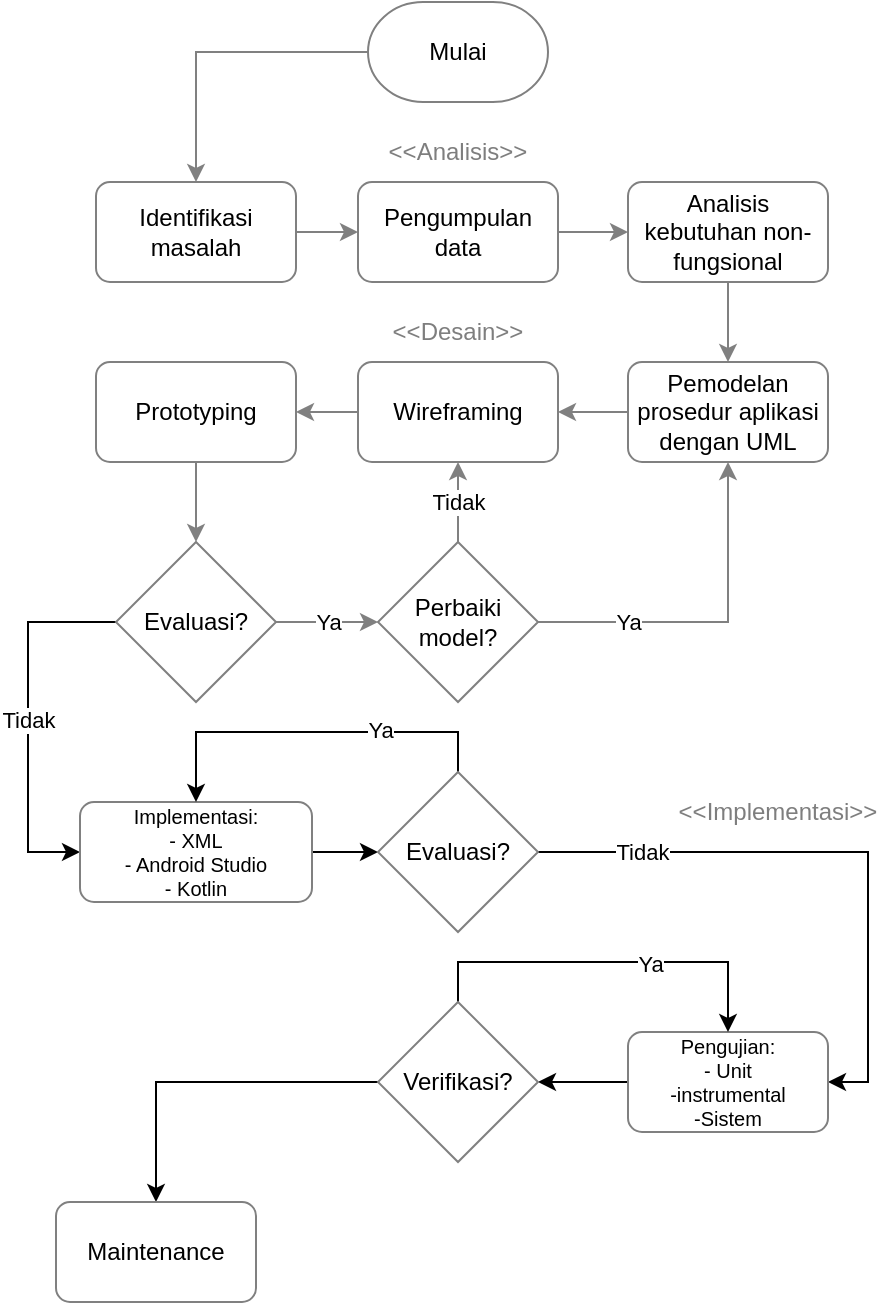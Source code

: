 <mxfile version="21.1.1" type="github">
  <diagram id="C5RBs43oDa-KdzZeNtuy" name="Page-1">
    <mxGraphModel dx="836" dy="502" grid="1" gridSize="10" guides="1" tooltips="1" connect="1" arrows="1" fold="1" page="1" pageScale="1" pageWidth="827" pageHeight="1169" math="0" shadow="0">
      <root>
        <mxCell id="WIyWlLk6GJQsqaUBKTNV-0" />
        <mxCell id="WIyWlLk6GJQsqaUBKTNV-1" parent="WIyWlLk6GJQsqaUBKTNV-0" />
        <mxCell id="ktbN5aYwxhZYsoAh1HYY-9" value="" style="edgeStyle=orthogonalEdgeStyle;rounded=0;orthogonalLoop=1;jettySize=auto;html=1;strokeColor=#808080;" edge="1" parent="WIyWlLk6GJQsqaUBKTNV-1" source="ktbN5aYwxhZYsoAh1HYY-3" target="ktbN5aYwxhZYsoAh1HYY-4">
          <mxGeometry relative="1" as="geometry" />
        </mxCell>
        <mxCell id="ktbN5aYwxhZYsoAh1HYY-3" value="Mulai" style="strokeWidth=1;html=1;shape=mxgraph.flowchart.terminator;whiteSpace=wrap;strokeColor=#808080;" vertex="1" parent="WIyWlLk6GJQsqaUBKTNV-1">
          <mxGeometry x="450" y="30" width="90" height="50" as="geometry" />
        </mxCell>
        <mxCell id="ktbN5aYwxhZYsoAh1HYY-7" value="" style="edgeStyle=orthogonalEdgeStyle;rounded=0;orthogonalLoop=1;jettySize=auto;html=1;strokeColor=#808080;" edge="1" parent="WIyWlLk6GJQsqaUBKTNV-1" source="ktbN5aYwxhZYsoAh1HYY-4" target="ktbN5aYwxhZYsoAh1HYY-6">
          <mxGeometry relative="1" as="geometry" />
        </mxCell>
        <mxCell id="ktbN5aYwxhZYsoAh1HYY-4" value="Identifikasi masalah" style="rounded=1;whiteSpace=wrap;html=1;absoluteArcSize=1;arcSize=14;strokeWidth=1;strokeColor=#808080;" vertex="1" parent="WIyWlLk6GJQsqaUBKTNV-1">
          <mxGeometry x="314" y="120" width="100" height="50" as="geometry" />
        </mxCell>
        <mxCell id="ktbN5aYwxhZYsoAh1HYY-11" value="" style="edgeStyle=orthogonalEdgeStyle;rounded=0;orthogonalLoop=1;jettySize=auto;html=1;strokeColor=#808080;" edge="1" parent="WIyWlLk6GJQsqaUBKTNV-1" source="ktbN5aYwxhZYsoAh1HYY-6" target="ktbN5aYwxhZYsoAh1HYY-10">
          <mxGeometry relative="1" as="geometry" />
        </mxCell>
        <mxCell id="ktbN5aYwxhZYsoAh1HYY-6" value="Pengumpulan data" style="rounded=1;whiteSpace=wrap;html=1;strokeColor=#808080;arcSize=14;strokeWidth=1;" vertex="1" parent="WIyWlLk6GJQsqaUBKTNV-1">
          <mxGeometry x="445" y="120" width="100" height="50" as="geometry" />
        </mxCell>
        <mxCell id="ktbN5aYwxhZYsoAh1HYY-16" value="" style="edgeStyle=orthogonalEdgeStyle;rounded=0;orthogonalLoop=1;jettySize=auto;html=1;strokeColor=#808080;" edge="1" parent="WIyWlLk6GJQsqaUBKTNV-1" source="ktbN5aYwxhZYsoAh1HYY-10" target="ktbN5aYwxhZYsoAh1HYY-15">
          <mxGeometry relative="1" as="geometry" />
        </mxCell>
        <mxCell id="ktbN5aYwxhZYsoAh1HYY-10" value="Analisis kebutuhan non-fungsional" style="rounded=1;whiteSpace=wrap;html=1;strokeColor=#808080;arcSize=14;strokeWidth=1;" vertex="1" parent="WIyWlLk6GJQsqaUBKTNV-1">
          <mxGeometry x="580" y="120" width="100" height="50" as="geometry" />
        </mxCell>
        <mxCell id="ktbN5aYwxhZYsoAh1HYY-12" value="&amp;lt;&amp;lt;Analisis&amp;gt;&amp;gt;" style="text;strokeColor=none;align=center;fillColor=none;html=1;verticalAlign=middle;whiteSpace=wrap;rounded=0;fontColor=#000000;textOpacity=50;" vertex="1" parent="WIyWlLk6GJQsqaUBKTNV-1">
          <mxGeometry x="450" y="90" width="90" height="30" as="geometry" />
        </mxCell>
        <mxCell id="ktbN5aYwxhZYsoAh1HYY-18" value="" style="edgeStyle=orthogonalEdgeStyle;rounded=0;orthogonalLoop=1;jettySize=auto;html=1;strokeColor=#808080;" edge="1" parent="WIyWlLk6GJQsqaUBKTNV-1" source="ktbN5aYwxhZYsoAh1HYY-15" target="ktbN5aYwxhZYsoAh1HYY-17">
          <mxGeometry relative="1" as="geometry" />
        </mxCell>
        <mxCell id="ktbN5aYwxhZYsoAh1HYY-15" value="Pemodelan prosedur aplikasi dengan UML" style="rounded=1;whiteSpace=wrap;html=1;strokeColor=#808080;arcSize=14;strokeWidth=1;" vertex="1" parent="WIyWlLk6GJQsqaUBKTNV-1">
          <mxGeometry x="580" y="210" width="100" height="50" as="geometry" />
        </mxCell>
        <mxCell id="ktbN5aYwxhZYsoAh1HYY-20" value="" style="edgeStyle=orthogonalEdgeStyle;rounded=0;orthogonalLoop=1;jettySize=auto;html=1;strokeColor=#808080;" edge="1" parent="WIyWlLk6GJQsqaUBKTNV-1" source="ktbN5aYwxhZYsoAh1HYY-17" target="ktbN5aYwxhZYsoAh1HYY-19">
          <mxGeometry relative="1" as="geometry" />
        </mxCell>
        <mxCell id="ktbN5aYwxhZYsoAh1HYY-17" value="Wireframing" style="rounded=1;whiteSpace=wrap;html=1;strokeColor=#808080;arcSize=14;strokeWidth=1;" vertex="1" parent="WIyWlLk6GJQsqaUBKTNV-1">
          <mxGeometry x="445" y="210" width="100" height="50" as="geometry" />
        </mxCell>
        <mxCell id="ktbN5aYwxhZYsoAh1HYY-28" value="" style="edgeStyle=orthogonalEdgeStyle;rounded=0;orthogonalLoop=1;jettySize=auto;html=1;strokeColor=#808080;" edge="1" parent="WIyWlLk6GJQsqaUBKTNV-1" source="ktbN5aYwxhZYsoAh1HYY-19" target="ktbN5aYwxhZYsoAh1HYY-27">
          <mxGeometry relative="1" as="geometry" />
        </mxCell>
        <mxCell id="ktbN5aYwxhZYsoAh1HYY-19" value="Prototyping" style="rounded=1;whiteSpace=wrap;html=1;strokeColor=#808080;arcSize=14;strokeWidth=1;" vertex="1" parent="WIyWlLk6GJQsqaUBKTNV-1">
          <mxGeometry x="314" y="210" width="100" height="50" as="geometry" />
        </mxCell>
        <mxCell id="ktbN5aYwxhZYsoAh1HYY-31" value="Ya" style="edgeStyle=orthogonalEdgeStyle;rounded=0;orthogonalLoop=1;jettySize=auto;html=1;strokeColor=#808080;" edge="1" parent="WIyWlLk6GJQsqaUBKTNV-1" source="ktbN5aYwxhZYsoAh1HYY-27" target="ktbN5aYwxhZYsoAh1HYY-30">
          <mxGeometry x="0.013" relative="1" as="geometry">
            <mxPoint as="offset" />
          </mxGeometry>
        </mxCell>
        <mxCell id="ktbN5aYwxhZYsoAh1HYY-38" value="Tidak" style="edgeStyle=orthogonalEdgeStyle;rounded=0;orthogonalLoop=1;jettySize=auto;html=1;exitX=0;exitY=0.5;exitDx=0;exitDy=0;entryX=0;entryY=0.5;entryDx=0;entryDy=0;" edge="1" parent="WIyWlLk6GJQsqaUBKTNV-1" source="ktbN5aYwxhZYsoAh1HYY-27" target="ktbN5aYwxhZYsoAh1HYY-37">
          <mxGeometry relative="1" as="geometry">
            <Array as="points">
              <mxPoint x="280" y="340" />
              <mxPoint x="280" y="455" />
            </Array>
            <mxPoint as="offset" />
          </mxGeometry>
        </mxCell>
        <mxCell id="ktbN5aYwxhZYsoAh1HYY-27" value="Evaluasi?" style="rhombus;whiteSpace=wrap;html=1;strokeColor=#808080;rounded=0;arcSize=14;strokeWidth=1;" vertex="1" parent="WIyWlLk6GJQsqaUBKTNV-1">
          <mxGeometry x="324" y="300" width="80" height="80" as="geometry" />
        </mxCell>
        <mxCell id="ktbN5aYwxhZYsoAh1HYY-32" value="Ya" style="edgeStyle=orthogonalEdgeStyle;rounded=0;orthogonalLoop=1;jettySize=auto;html=1;entryX=0.5;entryY=1;entryDx=0;entryDy=0;strokeColor=#808080;" edge="1" parent="WIyWlLk6GJQsqaUBKTNV-1" source="ktbN5aYwxhZYsoAh1HYY-30" target="ktbN5aYwxhZYsoAh1HYY-15">
          <mxGeometry x="-0.485" relative="1" as="geometry">
            <Array as="points">
              <mxPoint x="630" y="340" />
            </Array>
            <mxPoint as="offset" />
          </mxGeometry>
        </mxCell>
        <mxCell id="ktbN5aYwxhZYsoAh1HYY-33" value="Tidak" style="edgeStyle=orthogonalEdgeStyle;rounded=0;orthogonalLoop=1;jettySize=auto;html=1;entryX=0.5;entryY=1;entryDx=0;entryDy=0;strokeColor=#808080;" edge="1" parent="WIyWlLk6GJQsqaUBKTNV-1" source="ktbN5aYwxhZYsoAh1HYY-30" target="ktbN5aYwxhZYsoAh1HYY-17">
          <mxGeometry relative="1" as="geometry">
            <mxPoint as="offset" />
          </mxGeometry>
        </mxCell>
        <mxCell id="ktbN5aYwxhZYsoAh1HYY-30" value="Perbaiki model?" style="rhombus;whiteSpace=wrap;html=1;strokeColor=#808080;rounded=0;arcSize=14;strokeWidth=1;" vertex="1" parent="WIyWlLk6GJQsqaUBKTNV-1">
          <mxGeometry x="455" y="300" width="80" height="80" as="geometry" />
        </mxCell>
        <mxCell id="ktbN5aYwxhZYsoAh1HYY-34" value="&amp;lt;&amp;lt;Desain&amp;gt;&amp;gt;" style="text;strokeColor=none;align=center;fillColor=none;html=1;verticalAlign=middle;whiteSpace=wrap;rounded=0;fontColor=#000000;textOpacity=50;" vertex="1" parent="WIyWlLk6GJQsqaUBKTNV-1">
          <mxGeometry x="450" y="180" width="90" height="30" as="geometry" />
        </mxCell>
        <mxCell id="ktbN5aYwxhZYsoAh1HYY-78" value="" style="edgeStyle=orthogonalEdgeStyle;rounded=0;orthogonalLoop=1;jettySize=auto;html=1;" edge="1" parent="WIyWlLk6GJQsqaUBKTNV-1" source="ktbN5aYwxhZYsoAh1HYY-37" target="ktbN5aYwxhZYsoAh1HYY-77">
          <mxGeometry relative="1" as="geometry" />
        </mxCell>
        <mxCell id="ktbN5aYwxhZYsoAh1HYY-37" value="Implementasi:&lt;br style=&quot;font-size: 10px;&quot;&gt;- XML&lt;br style=&quot;font-size: 10px;&quot;&gt;- Android Studio&lt;br style=&quot;font-size: 10px;&quot;&gt;- Kotlin" style="rounded=1;whiteSpace=wrap;html=1;strokeColor=#808080;arcSize=14;strokeWidth=1;fontSize=10;" vertex="1" parent="WIyWlLk6GJQsqaUBKTNV-1">
          <mxGeometry x="306" y="430" width="116" height="50" as="geometry" />
        </mxCell>
        <mxCell id="ktbN5aYwxhZYsoAh1HYY-52" value="&amp;lt;&amp;lt;Implementasi&amp;gt;&amp;gt;" style="text;strokeColor=none;align=center;fillColor=none;html=1;verticalAlign=middle;whiteSpace=wrap;rounded=0;fontColor=#000000;textOpacity=50;" vertex="1" parent="WIyWlLk6GJQsqaUBKTNV-1">
          <mxGeometry x="610" y="420" width="90" height="30" as="geometry" />
        </mxCell>
        <mxCell id="ktbN5aYwxhZYsoAh1HYY-79" style="edgeStyle=orthogonalEdgeStyle;rounded=0;orthogonalLoop=1;jettySize=auto;html=1;exitX=0.5;exitY=0;exitDx=0;exitDy=0;entryX=0.5;entryY=0;entryDx=0;entryDy=0;" edge="1" parent="WIyWlLk6GJQsqaUBKTNV-1" source="ktbN5aYwxhZYsoAh1HYY-77" target="ktbN5aYwxhZYsoAh1HYY-37">
          <mxGeometry relative="1" as="geometry" />
        </mxCell>
        <mxCell id="ktbN5aYwxhZYsoAh1HYY-84" value="Ya" style="edgeLabel;html=1;align=center;verticalAlign=middle;resizable=0;points=[];" vertex="1" connectable="0" parent="ktbN5aYwxhZYsoAh1HYY-79">
          <mxGeometry x="-0.584" y="-1" relative="1" as="geometry">
            <mxPoint x="-21" as="offset" />
          </mxGeometry>
        </mxCell>
        <mxCell id="ktbN5aYwxhZYsoAh1HYY-81" value="" style="edgeStyle=orthogonalEdgeStyle;rounded=0;orthogonalLoop=1;jettySize=auto;html=1;entryX=1;entryY=0.5;entryDx=0;entryDy=0;" edge="1" parent="WIyWlLk6GJQsqaUBKTNV-1" source="ktbN5aYwxhZYsoAh1HYY-77" target="ktbN5aYwxhZYsoAh1HYY-80">
          <mxGeometry relative="1" as="geometry" />
        </mxCell>
        <mxCell id="ktbN5aYwxhZYsoAh1HYY-82" value="Tidak" style="edgeLabel;html=1;align=center;verticalAlign=middle;resizable=0;points=[];" vertex="1" connectable="0" parent="ktbN5aYwxhZYsoAh1HYY-81">
          <mxGeometry x="-0.656" y="-3" relative="1" as="geometry">
            <mxPoint y="-3" as="offset" />
          </mxGeometry>
        </mxCell>
        <mxCell id="ktbN5aYwxhZYsoAh1HYY-77" value="Evaluasi?" style="rhombus;whiteSpace=wrap;html=1;fontSize=12;strokeColor=#808080;rounded=0;arcSize=14;strokeWidth=1;" vertex="1" parent="WIyWlLk6GJQsqaUBKTNV-1">
          <mxGeometry x="455" y="415" width="80" height="80" as="geometry" />
        </mxCell>
        <mxCell id="ktbN5aYwxhZYsoAh1HYY-86" value="" style="edgeStyle=orthogonalEdgeStyle;rounded=0;orthogonalLoop=1;jettySize=auto;html=1;" edge="1" parent="WIyWlLk6GJQsqaUBKTNV-1" source="ktbN5aYwxhZYsoAh1HYY-80" target="ktbN5aYwxhZYsoAh1HYY-85">
          <mxGeometry relative="1" as="geometry" />
        </mxCell>
        <mxCell id="ktbN5aYwxhZYsoAh1HYY-80" value="Pengujian:&lt;br style=&quot;font-size: 10px;&quot;&gt;- Unit&lt;br style=&quot;font-size: 10px;&quot;&gt;-instrumental&lt;br style=&quot;font-size: 10px;&quot;&gt;-Sistem" style="whiteSpace=wrap;html=1;strokeColor=#808080;rounded=1;arcSize=14;strokeWidth=1;fontSize=10;" vertex="1" parent="WIyWlLk6GJQsqaUBKTNV-1">
          <mxGeometry x="580" y="545" width="100" height="50" as="geometry" />
        </mxCell>
        <mxCell id="ktbN5aYwxhZYsoAh1HYY-87" style="edgeStyle=orthogonalEdgeStyle;rounded=0;orthogonalLoop=1;jettySize=auto;html=1;exitX=0.5;exitY=0;exitDx=0;exitDy=0;entryX=0.5;entryY=0;entryDx=0;entryDy=0;" edge="1" parent="WIyWlLk6GJQsqaUBKTNV-1" source="ktbN5aYwxhZYsoAh1HYY-85" target="ktbN5aYwxhZYsoAh1HYY-80">
          <mxGeometry relative="1" as="geometry" />
        </mxCell>
        <mxCell id="ktbN5aYwxhZYsoAh1HYY-88" value="Ya" style="edgeLabel;html=1;align=center;verticalAlign=middle;resizable=0;points=[];" vertex="1" connectable="0" parent="ktbN5aYwxhZYsoAh1HYY-87">
          <mxGeometry x="0.222" y="-1" relative="1" as="geometry">
            <mxPoint as="offset" />
          </mxGeometry>
        </mxCell>
        <mxCell id="ktbN5aYwxhZYsoAh1HYY-92" value="" style="edgeStyle=orthogonalEdgeStyle;rounded=0;orthogonalLoop=1;jettySize=auto;html=1;" edge="1" parent="WIyWlLk6GJQsqaUBKTNV-1" source="ktbN5aYwxhZYsoAh1HYY-85" target="ktbN5aYwxhZYsoAh1HYY-91">
          <mxGeometry relative="1" as="geometry" />
        </mxCell>
        <mxCell id="ktbN5aYwxhZYsoAh1HYY-85" value="Verifikasi?" style="rhombus;whiteSpace=wrap;html=1;fontSize=12;strokeColor=#808080;rounded=0;arcSize=14;strokeWidth=1;" vertex="1" parent="WIyWlLk6GJQsqaUBKTNV-1">
          <mxGeometry x="455" y="530" width="80" height="80" as="geometry" />
        </mxCell>
        <mxCell id="ktbN5aYwxhZYsoAh1HYY-91" value="Maintenance" style="rounded=1;whiteSpace=wrap;html=1;strokeColor=#808080;arcSize=14;strokeWidth=1;" vertex="1" parent="WIyWlLk6GJQsqaUBKTNV-1">
          <mxGeometry x="294" y="630" width="100" height="50" as="geometry" />
        </mxCell>
      </root>
    </mxGraphModel>
  </diagram>
</mxfile>
